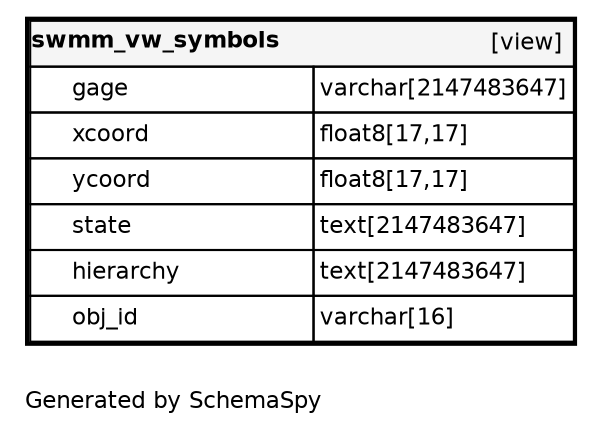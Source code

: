 digraph "oneDegreeRelationshipsDiagram" {
  graph [    rankdir="RL"    bgcolor="#ffffff"    label="\nGenerated by SchemaSpy"    labeljust="l"    nodesep="0.18"    ranksep="0.46"    fontname="Helvetica"    fontsize="11"    ration="compress"  ];  node [    fontname="Helvetica"    fontsize="11"    shape="plaintext"  ];  edge [    arrowsize="0.8"  ];
  "swmm_vw_symbols" [
   label=<
    <TABLE BORDER="2" CELLBORDER="1" CELLSPACING="0" BGCOLOR="#ffffff">
      <TR><TD COLSPAN="4"  BGCOLOR="#f5f5f5"><TABLE BORDER="0" CELLSPACING="0"><TR><TD ALIGN="LEFT" FIXEDSIZE="TRUE" WIDTH="115" HEIGHT="16"><B>swmm_vw_symbols</B></TD><TD ALIGN="RIGHT">[view]</TD></TR></TABLE></TD></TR>
      <TR><TD PORT="gage" COLSPAN="2" ALIGN="LEFT"><TABLE BORDER="0" CELLSPACING="0" ALIGN="LEFT"><TR ALIGN="LEFT"><TD ALIGN="LEFT" FIXEDSIZE="TRUE" WIDTH="15" HEIGHT="16"></TD><TD ALIGN="LEFT" FIXEDSIZE="TRUE" WIDTH="115" HEIGHT="16">gage</TD></TR></TABLE></TD><TD PORT="gage.type" ALIGN="LEFT">varchar[2147483647]</TD></TR>
      <TR><TD PORT="xcoord" COLSPAN="2" ALIGN="LEFT"><TABLE BORDER="0" CELLSPACING="0" ALIGN="LEFT"><TR ALIGN="LEFT"><TD ALIGN="LEFT" FIXEDSIZE="TRUE" WIDTH="15" HEIGHT="16"></TD><TD ALIGN="LEFT" FIXEDSIZE="TRUE" WIDTH="115" HEIGHT="16">xcoord</TD></TR></TABLE></TD><TD PORT="xcoord.type" ALIGN="LEFT">float8[17,17]</TD></TR>
      <TR><TD PORT="ycoord" COLSPAN="2" ALIGN="LEFT"><TABLE BORDER="0" CELLSPACING="0" ALIGN="LEFT"><TR ALIGN="LEFT"><TD ALIGN="LEFT" FIXEDSIZE="TRUE" WIDTH="15" HEIGHT="16"></TD><TD ALIGN="LEFT" FIXEDSIZE="TRUE" WIDTH="115" HEIGHT="16">ycoord</TD></TR></TABLE></TD><TD PORT="ycoord.type" ALIGN="LEFT">float8[17,17]</TD></TR>
      <TR><TD PORT="state" COLSPAN="2" ALIGN="LEFT"><TABLE BORDER="0" CELLSPACING="0" ALIGN="LEFT"><TR ALIGN="LEFT"><TD ALIGN="LEFT" FIXEDSIZE="TRUE" WIDTH="15" HEIGHT="16"></TD><TD ALIGN="LEFT" FIXEDSIZE="TRUE" WIDTH="115" HEIGHT="16">state</TD></TR></TABLE></TD><TD PORT="state.type" ALIGN="LEFT">text[2147483647]</TD></TR>
      <TR><TD PORT="hierarchy" COLSPAN="2" ALIGN="LEFT"><TABLE BORDER="0" CELLSPACING="0" ALIGN="LEFT"><TR ALIGN="LEFT"><TD ALIGN="LEFT" FIXEDSIZE="TRUE" WIDTH="15" HEIGHT="16"></TD><TD ALIGN="LEFT" FIXEDSIZE="TRUE" WIDTH="115" HEIGHT="16">hierarchy</TD></TR></TABLE></TD><TD PORT="hierarchy.type" ALIGN="LEFT">text[2147483647]</TD></TR>
      <TR><TD PORT="obj_id" COLSPAN="2" ALIGN="LEFT"><TABLE BORDER="0" CELLSPACING="0" ALIGN="LEFT"><TR ALIGN="LEFT"><TD ALIGN="LEFT" FIXEDSIZE="TRUE" WIDTH="15" HEIGHT="16"></TD><TD ALIGN="LEFT" FIXEDSIZE="TRUE" WIDTH="115" HEIGHT="16">obj_id</TD></TR></TABLE></TD><TD PORT="obj_id.type" ALIGN="LEFT">varchar[16]</TD></TR>
    </TABLE>>
    URL="../../tables/swmm_vw_symbols.html"
    target="_top"
    tooltip="swmm_vw_symbols"
  ];
}
